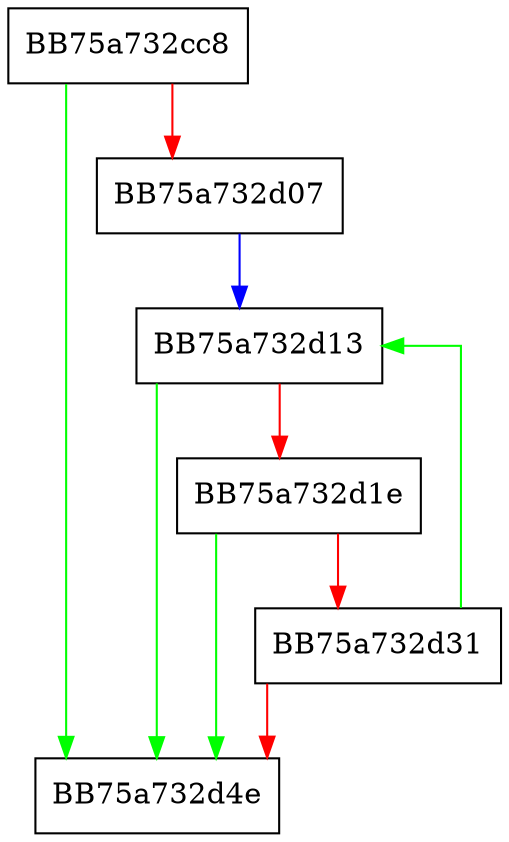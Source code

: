 digraph decode_dbx {
  node [shape="box"];
  graph [splines=ortho];
  BB75a732cc8 -> BB75a732d4e [color="green"];
  BB75a732cc8 -> BB75a732d07 [color="red"];
  BB75a732d07 -> BB75a732d13 [color="blue"];
  BB75a732d13 -> BB75a732d4e [color="green"];
  BB75a732d13 -> BB75a732d1e [color="red"];
  BB75a732d1e -> BB75a732d4e [color="green"];
  BB75a732d1e -> BB75a732d31 [color="red"];
  BB75a732d31 -> BB75a732d13 [color="green"];
  BB75a732d31 -> BB75a732d4e [color="red"];
}